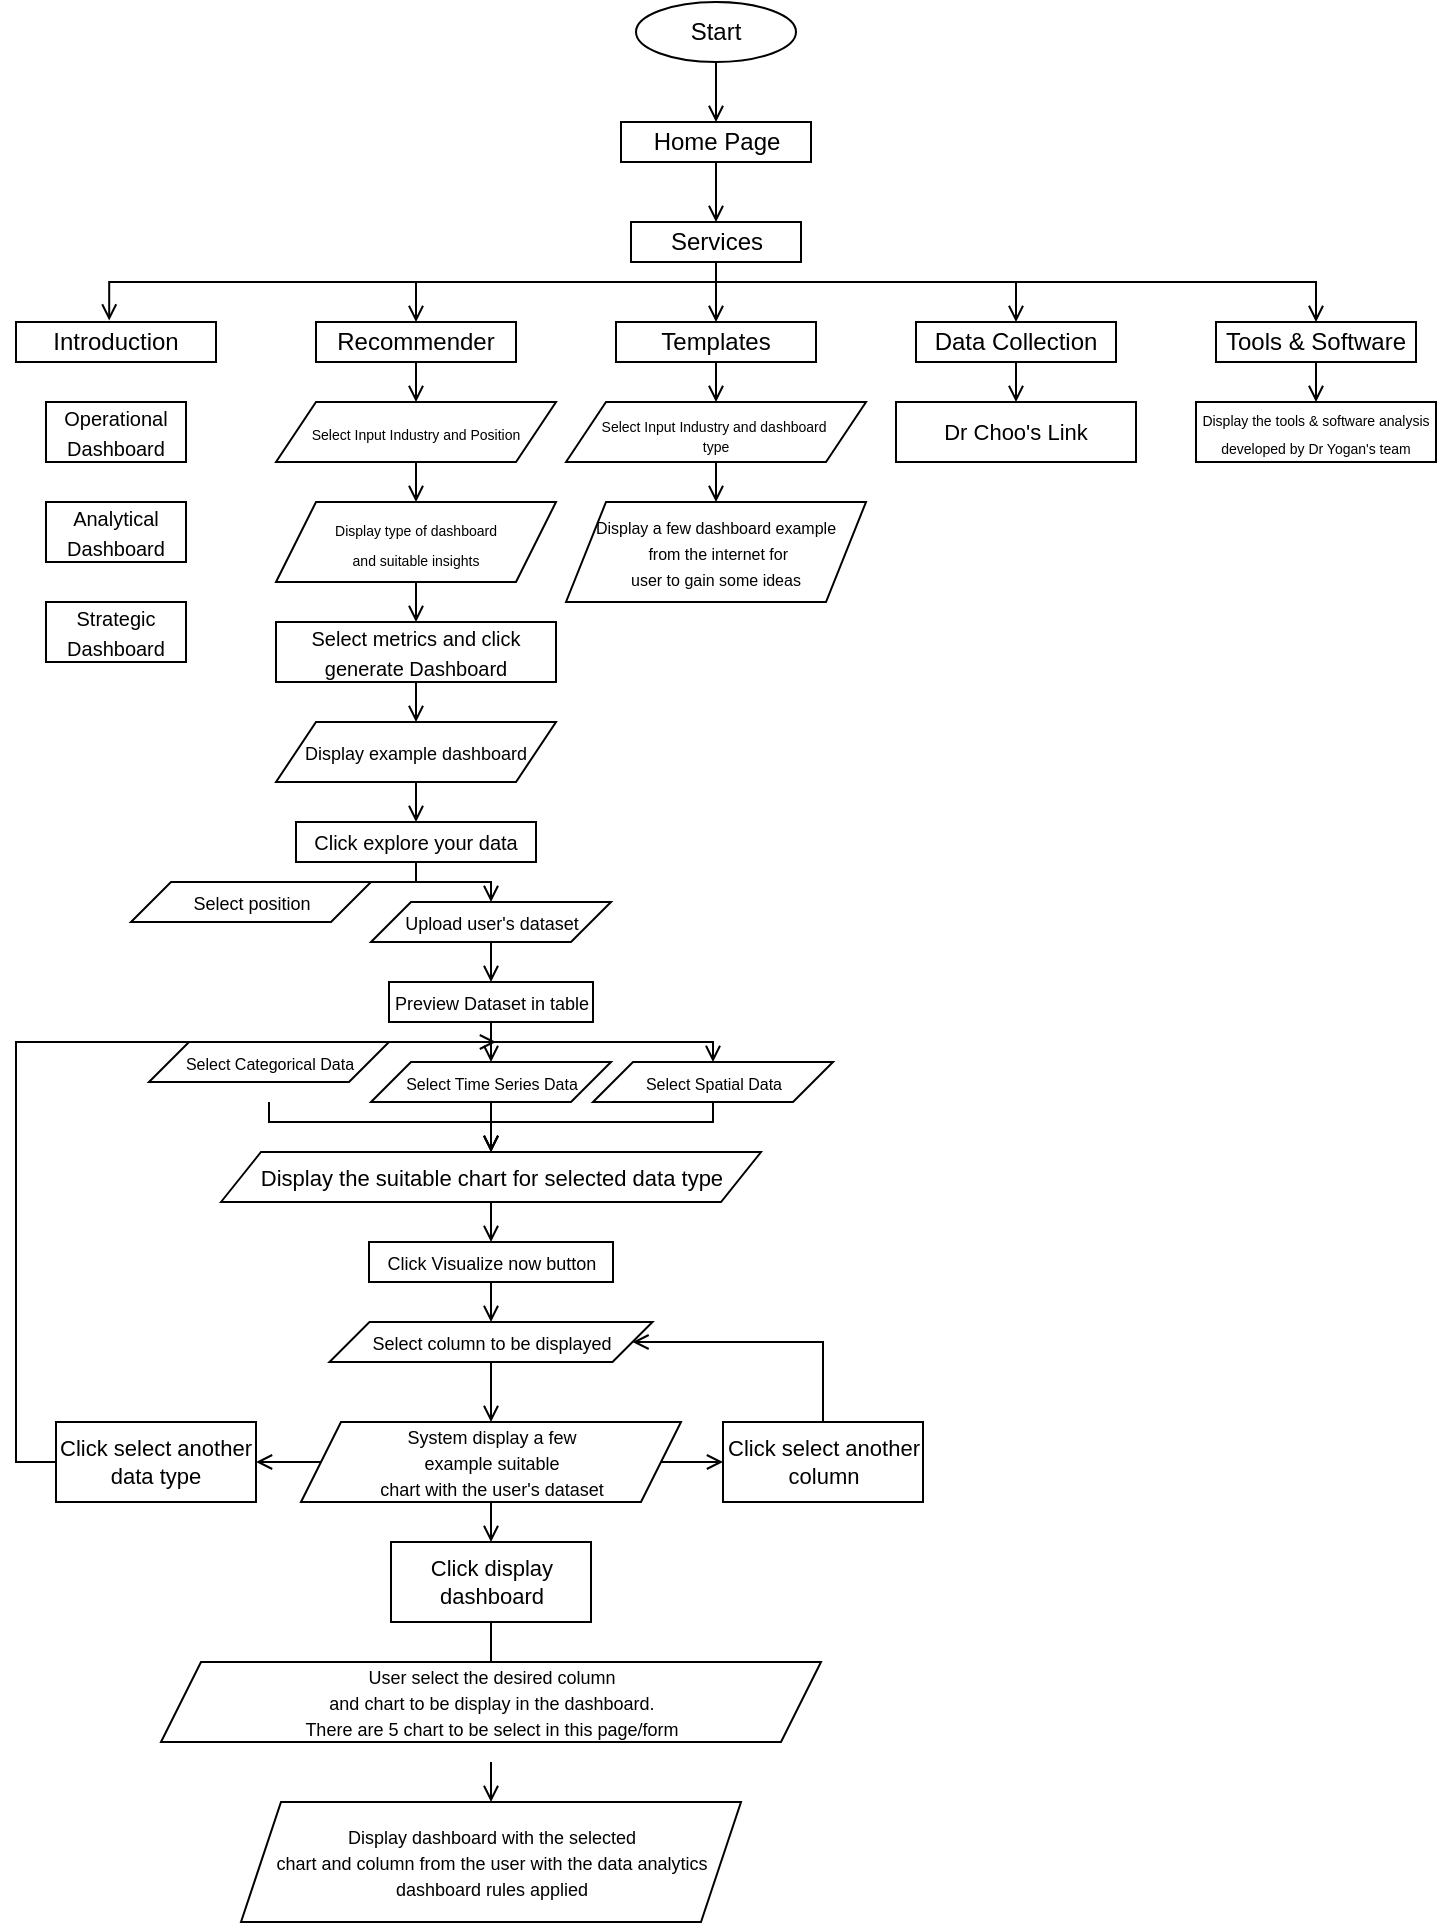 <mxfile version="21.3.6" type="device">
  <diagram id="C5RBs43oDa-KdzZeNtuy" name="Page-1">
    <mxGraphModel dx="1078" dy="531" grid="1" gridSize="10" guides="1" tooltips="1" connect="1" arrows="1" fold="1" page="1" pageScale="1" pageWidth="827" pageHeight="1169" math="0" shadow="0">
      <root>
        <mxCell id="WIyWlLk6GJQsqaUBKTNV-0" />
        <mxCell id="WIyWlLk6GJQsqaUBKTNV-1" parent="WIyWlLk6GJQsqaUBKTNV-0" />
        <mxCell id="pL8ATIALUUYp6KVzmLYF-34" style="edgeStyle=none;shape=connector;curved=1;rounded=0;orthogonalLoop=1;jettySize=auto;html=1;exitX=0.5;exitY=1;exitDx=0;exitDy=0;entryX=0.5;entryY=0;entryDx=0;entryDy=0;labelBackgroundColor=default;strokeColor=default;fontFamily=Helvetica;fontSize=11;fontColor=default;endArrow=open;sourcePerimeterSpacing=8;targetPerimeterSpacing=8;" edge="1" parent="WIyWlLk6GJQsqaUBKTNV-1" source="pL8ATIALUUYp6KVzmLYF-1" target="pL8ATIALUUYp6KVzmLYF-2">
          <mxGeometry relative="1" as="geometry" />
        </mxCell>
        <mxCell id="pL8ATIALUUYp6KVzmLYF-1" value="Start" style="ellipse;whiteSpace=wrap;html=1;" vertex="1" parent="WIyWlLk6GJQsqaUBKTNV-1">
          <mxGeometry x="370" y="20" width="80" height="30" as="geometry" />
        </mxCell>
        <mxCell id="pL8ATIALUUYp6KVzmLYF-35" style="edgeStyle=none;shape=connector;curved=1;rounded=0;orthogonalLoop=1;jettySize=auto;html=1;exitX=0.5;exitY=1;exitDx=0;exitDy=0;entryX=0.5;entryY=0;entryDx=0;entryDy=0;labelBackgroundColor=default;strokeColor=default;fontFamily=Helvetica;fontSize=11;fontColor=default;endArrow=open;sourcePerimeterSpacing=8;targetPerimeterSpacing=8;" edge="1" parent="WIyWlLk6GJQsqaUBKTNV-1" source="pL8ATIALUUYp6KVzmLYF-2" target="pL8ATIALUUYp6KVzmLYF-3">
          <mxGeometry relative="1" as="geometry" />
        </mxCell>
        <mxCell id="pL8ATIALUUYp6KVzmLYF-2" value="Home Page" style="rounded=0;whiteSpace=wrap;html=1;" vertex="1" parent="WIyWlLk6GJQsqaUBKTNV-1">
          <mxGeometry x="362.5" y="80" width="95" height="20" as="geometry" />
        </mxCell>
        <mxCell id="pL8ATIALUUYp6KVzmLYF-36" style="edgeStyle=none;shape=connector;curved=1;rounded=0;orthogonalLoop=1;jettySize=auto;html=1;exitX=0.5;exitY=1;exitDx=0;exitDy=0;entryX=0.5;entryY=0;entryDx=0;entryDy=0;labelBackgroundColor=default;strokeColor=default;fontFamily=Helvetica;fontSize=11;fontColor=default;endArrow=open;sourcePerimeterSpacing=8;targetPerimeterSpacing=8;" edge="1" parent="WIyWlLk6GJQsqaUBKTNV-1" source="pL8ATIALUUYp6KVzmLYF-3" target="pL8ATIALUUYp6KVzmLYF-6">
          <mxGeometry relative="1" as="geometry" />
        </mxCell>
        <mxCell id="pL8ATIALUUYp6KVzmLYF-37" style="edgeStyle=orthogonalEdgeStyle;shape=connector;rounded=0;orthogonalLoop=1;jettySize=auto;html=1;exitX=0.5;exitY=1;exitDx=0;exitDy=0;entryX=0.5;entryY=0;entryDx=0;entryDy=0;labelBackgroundColor=default;strokeColor=default;fontFamily=Helvetica;fontSize=11;fontColor=default;endArrow=open;sourcePerimeterSpacing=8;targetPerimeterSpacing=8;" edge="1" parent="WIyWlLk6GJQsqaUBKTNV-1" source="pL8ATIALUUYp6KVzmLYF-3" target="pL8ATIALUUYp6KVzmLYF-5">
          <mxGeometry relative="1" as="geometry">
            <Array as="points">
              <mxPoint x="410" y="160" />
              <mxPoint x="260" y="160" />
            </Array>
          </mxGeometry>
        </mxCell>
        <mxCell id="pL8ATIALUUYp6KVzmLYF-38" style="edgeStyle=orthogonalEdgeStyle;shape=connector;rounded=0;orthogonalLoop=1;jettySize=auto;html=1;exitX=0.5;exitY=1;exitDx=0;exitDy=0;entryX=0.466;entryY=-0.036;entryDx=0;entryDy=0;entryPerimeter=0;labelBackgroundColor=default;strokeColor=default;fontFamily=Helvetica;fontSize=11;fontColor=default;endArrow=open;sourcePerimeterSpacing=8;targetPerimeterSpacing=8;" edge="1" parent="WIyWlLk6GJQsqaUBKTNV-1" source="pL8ATIALUUYp6KVzmLYF-3" target="pL8ATIALUUYp6KVzmLYF-4">
          <mxGeometry relative="1" as="geometry">
            <Array as="points">
              <mxPoint x="410" y="160" />
              <mxPoint x="107" y="160" />
            </Array>
          </mxGeometry>
        </mxCell>
        <mxCell id="pL8ATIALUUYp6KVzmLYF-39" style="edgeStyle=orthogonalEdgeStyle;shape=connector;rounded=0;orthogonalLoop=1;jettySize=auto;html=1;exitX=0.5;exitY=1;exitDx=0;exitDy=0;entryX=0.5;entryY=0;entryDx=0;entryDy=0;labelBackgroundColor=default;strokeColor=default;fontFamily=Helvetica;fontSize=11;fontColor=default;endArrow=open;sourcePerimeterSpacing=8;targetPerimeterSpacing=8;" edge="1" parent="WIyWlLk6GJQsqaUBKTNV-1" source="pL8ATIALUUYp6KVzmLYF-3" target="pL8ATIALUUYp6KVzmLYF-7">
          <mxGeometry relative="1" as="geometry">
            <Array as="points">
              <mxPoint x="410" y="160" />
              <mxPoint x="560" y="160" />
            </Array>
          </mxGeometry>
        </mxCell>
        <mxCell id="pL8ATIALUUYp6KVzmLYF-40" style="edgeStyle=orthogonalEdgeStyle;shape=connector;rounded=0;orthogonalLoop=1;jettySize=auto;html=1;exitX=0.5;exitY=1;exitDx=0;exitDy=0;entryX=0.5;entryY=0;entryDx=0;entryDy=0;labelBackgroundColor=default;strokeColor=default;fontFamily=Helvetica;fontSize=11;fontColor=default;endArrow=open;sourcePerimeterSpacing=8;targetPerimeterSpacing=8;" edge="1" parent="WIyWlLk6GJQsqaUBKTNV-1" source="pL8ATIALUUYp6KVzmLYF-3" target="pL8ATIALUUYp6KVzmLYF-8">
          <mxGeometry relative="1" as="geometry">
            <Array as="points">
              <mxPoint x="410" y="160" />
              <mxPoint x="710" y="160" />
            </Array>
          </mxGeometry>
        </mxCell>
        <mxCell id="pL8ATIALUUYp6KVzmLYF-3" value="Services" style="rounded=0;whiteSpace=wrap;html=1;" vertex="1" parent="WIyWlLk6GJQsqaUBKTNV-1">
          <mxGeometry x="367.5" y="130" width="85" height="20" as="geometry" />
        </mxCell>
        <mxCell id="pL8ATIALUUYp6KVzmLYF-4" value="Introduction" style="rounded=0;whiteSpace=wrap;html=1;" vertex="1" parent="WIyWlLk6GJQsqaUBKTNV-1">
          <mxGeometry x="60" y="180" width="100" height="20" as="geometry" />
        </mxCell>
        <mxCell id="pL8ATIALUUYp6KVzmLYF-25" style="edgeStyle=none;curved=1;rounded=0;orthogonalLoop=1;jettySize=auto;html=1;exitX=0.5;exitY=1;exitDx=0;exitDy=0;entryX=0.5;entryY=0;entryDx=0;entryDy=0;endArrow=open;sourcePerimeterSpacing=8;targetPerimeterSpacing=8;" edge="1" parent="WIyWlLk6GJQsqaUBKTNV-1" source="pL8ATIALUUYp6KVzmLYF-5" target="pL8ATIALUUYp6KVzmLYF-14">
          <mxGeometry relative="1" as="geometry" />
        </mxCell>
        <mxCell id="pL8ATIALUUYp6KVzmLYF-5" value="Recommender" style="rounded=0;whiteSpace=wrap;html=1;" vertex="1" parent="WIyWlLk6GJQsqaUBKTNV-1">
          <mxGeometry x="210" y="180" width="100" height="20" as="geometry" />
        </mxCell>
        <mxCell id="pL8ATIALUUYp6KVzmLYF-76" style="edgeStyle=none;shape=connector;curved=1;rounded=0;orthogonalLoop=1;jettySize=auto;html=1;exitX=0.5;exitY=1;exitDx=0;exitDy=0;entryX=0.5;entryY=0;entryDx=0;entryDy=0;labelBackgroundColor=default;strokeColor=default;fontFamily=Helvetica;fontSize=11;fontColor=default;endArrow=open;sourcePerimeterSpacing=8;targetPerimeterSpacing=8;" edge="1" parent="WIyWlLk6GJQsqaUBKTNV-1" source="pL8ATIALUUYp6KVzmLYF-6" target="pL8ATIALUUYp6KVzmLYF-75">
          <mxGeometry relative="1" as="geometry" />
        </mxCell>
        <mxCell id="pL8ATIALUUYp6KVzmLYF-6" value="Templates" style="rounded=0;whiteSpace=wrap;html=1;" vertex="1" parent="WIyWlLk6GJQsqaUBKTNV-1">
          <mxGeometry x="360" y="180" width="100" height="20" as="geometry" />
        </mxCell>
        <mxCell id="pL8ATIALUUYp6KVzmLYF-80" style="edgeStyle=none;shape=connector;curved=1;rounded=0;orthogonalLoop=1;jettySize=auto;html=1;exitX=0.5;exitY=1;exitDx=0;exitDy=0;entryX=0.5;entryY=0;entryDx=0;entryDy=0;labelBackgroundColor=default;strokeColor=default;fontFamily=Helvetica;fontSize=11;fontColor=default;endArrow=open;sourcePerimeterSpacing=8;targetPerimeterSpacing=8;" edge="1" parent="WIyWlLk6GJQsqaUBKTNV-1" source="pL8ATIALUUYp6KVzmLYF-7" target="pL8ATIALUUYp6KVzmLYF-79">
          <mxGeometry relative="1" as="geometry" />
        </mxCell>
        <mxCell id="pL8ATIALUUYp6KVzmLYF-7" value="Data Collection" style="rounded=0;whiteSpace=wrap;html=1;" vertex="1" parent="WIyWlLk6GJQsqaUBKTNV-1">
          <mxGeometry x="510" y="180" width="100" height="20" as="geometry" />
        </mxCell>
        <mxCell id="pL8ATIALUUYp6KVzmLYF-82" style="edgeStyle=none;shape=connector;curved=1;rounded=0;orthogonalLoop=1;jettySize=auto;html=1;exitX=0.5;exitY=1;exitDx=0;exitDy=0;entryX=0.5;entryY=0;entryDx=0;entryDy=0;labelBackgroundColor=default;strokeColor=default;fontFamily=Helvetica;fontSize=11;fontColor=default;endArrow=open;sourcePerimeterSpacing=8;targetPerimeterSpacing=8;" edge="1" parent="WIyWlLk6GJQsqaUBKTNV-1" source="pL8ATIALUUYp6KVzmLYF-8" target="pL8ATIALUUYp6KVzmLYF-81">
          <mxGeometry relative="1" as="geometry" />
        </mxCell>
        <mxCell id="pL8ATIALUUYp6KVzmLYF-8" value="Tools &amp;amp; Software" style="rounded=0;whiteSpace=wrap;html=1;" vertex="1" parent="WIyWlLk6GJQsqaUBKTNV-1">
          <mxGeometry x="660" y="180" width="100" height="20" as="geometry" />
        </mxCell>
        <mxCell id="pL8ATIALUUYp6KVzmLYF-9" value="&lt;font style=&quot;font-size: 10px;&quot;&gt;Operational Dashboard&lt;/font&gt;" style="rounded=0;whiteSpace=wrap;html=1;" vertex="1" parent="WIyWlLk6GJQsqaUBKTNV-1">
          <mxGeometry x="75" y="220" width="70" height="30" as="geometry" />
        </mxCell>
        <mxCell id="pL8ATIALUUYp6KVzmLYF-11" value="&lt;font style=&quot;font-size: 10px;&quot;&gt;Analytical&lt;br&gt;Dashboard&lt;/font&gt;" style="rounded=0;whiteSpace=wrap;html=1;" vertex="1" parent="WIyWlLk6GJQsqaUBKTNV-1">
          <mxGeometry x="75" y="270" width="70" height="30" as="geometry" />
        </mxCell>
        <mxCell id="pL8ATIALUUYp6KVzmLYF-12" value="&lt;font style=&quot;font-size: 10px;&quot;&gt;Strategic Dashboard&lt;/font&gt;" style="rounded=0;whiteSpace=wrap;html=1;" vertex="1" parent="WIyWlLk6GJQsqaUBKTNV-1">
          <mxGeometry x="75" y="320" width="70" height="30" as="geometry" />
        </mxCell>
        <mxCell id="pL8ATIALUUYp6KVzmLYF-26" style="edgeStyle=none;curved=1;rounded=0;orthogonalLoop=1;jettySize=auto;html=1;exitX=0.5;exitY=1;exitDx=0;exitDy=0;entryX=0.5;entryY=0;entryDx=0;entryDy=0;endArrow=open;sourcePerimeterSpacing=8;targetPerimeterSpacing=8;" edge="1" parent="WIyWlLk6GJQsqaUBKTNV-1" source="pL8ATIALUUYp6KVzmLYF-14" target="pL8ATIALUUYp6KVzmLYF-17">
          <mxGeometry relative="1" as="geometry" />
        </mxCell>
        <mxCell id="pL8ATIALUUYp6KVzmLYF-14" value="&lt;font style=&quot;font-size: 7px;&quot;&gt;Select Input Industry and Position&lt;/font&gt;" style="shape=parallelogram;perimeter=parallelogramPerimeter;whiteSpace=wrap;html=1;fixedSize=1;" vertex="1" parent="WIyWlLk6GJQsqaUBKTNV-1">
          <mxGeometry x="190" y="220" width="140" height="30" as="geometry" />
        </mxCell>
        <mxCell id="pL8ATIALUUYp6KVzmLYF-27" style="edgeStyle=none;curved=1;rounded=0;orthogonalLoop=1;jettySize=auto;html=1;exitX=0.5;exitY=1;exitDx=0;exitDy=0;entryX=0.5;entryY=0;entryDx=0;entryDy=0;endArrow=open;sourcePerimeterSpacing=8;targetPerimeterSpacing=8;" edge="1" parent="WIyWlLk6GJQsqaUBKTNV-1" source="pL8ATIALUUYp6KVzmLYF-17" target="pL8ATIALUUYp6KVzmLYF-18">
          <mxGeometry relative="1" as="geometry" />
        </mxCell>
        <mxCell id="pL8ATIALUUYp6KVzmLYF-17" value="&lt;span style=&quot;font-size: 7px;&quot;&gt;Display type of dashboard &lt;br&gt;and suitable insights&lt;/span&gt;" style="shape=parallelogram;perimeter=parallelogramPerimeter;whiteSpace=wrap;html=1;fixedSize=1;" vertex="1" parent="WIyWlLk6GJQsqaUBKTNV-1">
          <mxGeometry x="190" y="270" width="140" height="40" as="geometry" />
        </mxCell>
        <mxCell id="pL8ATIALUUYp6KVzmLYF-28" style="edgeStyle=none;curved=1;rounded=0;orthogonalLoop=1;jettySize=auto;html=1;exitX=0.5;exitY=1;exitDx=0;exitDy=0;entryX=0.5;entryY=0;entryDx=0;entryDy=0;endArrow=open;sourcePerimeterSpacing=8;targetPerimeterSpacing=8;" edge="1" parent="WIyWlLk6GJQsqaUBKTNV-1" source="pL8ATIALUUYp6KVzmLYF-18" target="pL8ATIALUUYp6KVzmLYF-20">
          <mxGeometry relative="1" as="geometry" />
        </mxCell>
        <mxCell id="pL8ATIALUUYp6KVzmLYF-18" value="&lt;font style=&quot;font-size: 10px;&quot;&gt;Select metrics and click generate Dashboard&lt;/font&gt;" style="rounded=0;whiteSpace=wrap;html=1;" vertex="1" parent="WIyWlLk6GJQsqaUBKTNV-1">
          <mxGeometry x="190" y="330" width="140" height="30" as="geometry" />
        </mxCell>
        <mxCell id="pL8ATIALUUYp6KVzmLYF-29" style="edgeStyle=none;shape=connector;curved=1;rounded=0;orthogonalLoop=1;jettySize=auto;html=1;exitX=0.5;exitY=1;exitDx=0;exitDy=0;entryX=0.5;entryY=0;entryDx=0;entryDy=0;labelBackgroundColor=default;strokeColor=default;fontFamily=Helvetica;fontSize=11;fontColor=default;endArrow=open;sourcePerimeterSpacing=8;targetPerimeterSpacing=8;" edge="1" parent="WIyWlLk6GJQsqaUBKTNV-1" source="pL8ATIALUUYp6KVzmLYF-20" target="pL8ATIALUUYp6KVzmLYF-21">
          <mxGeometry relative="1" as="geometry" />
        </mxCell>
        <mxCell id="pL8ATIALUUYp6KVzmLYF-20" value="&lt;font style=&quot;font-size: 9px;&quot;&gt;Display example dashboard&lt;/font&gt;" style="shape=parallelogram;perimeter=parallelogramPerimeter;whiteSpace=wrap;html=1;fixedSize=1;" vertex="1" parent="WIyWlLk6GJQsqaUBKTNV-1">
          <mxGeometry x="190" y="380" width="140" height="30" as="geometry" />
        </mxCell>
        <mxCell id="pL8ATIALUUYp6KVzmLYF-30" style="edgeStyle=orthogonalEdgeStyle;shape=connector;rounded=0;orthogonalLoop=1;jettySize=auto;html=1;exitX=0.5;exitY=1;exitDx=0;exitDy=0;entryX=0.5;entryY=0;entryDx=0;entryDy=0;labelBackgroundColor=default;strokeColor=default;fontFamily=Helvetica;fontSize=11;fontColor=default;endArrow=open;sourcePerimeterSpacing=8;targetPerimeterSpacing=8;" edge="1" parent="WIyWlLk6GJQsqaUBKTNV-1" source="pL8ATIALUUYp6KVzmLYF-21">
          <mxGeometry relative="1" as="geometry">
            <mxPoint x="177.5" y="470" as="targetPoint" />
            <Array as="points">
              <mxPoint x="260" y="460" />
              <mxPoint x="177" y="460" />
            </Array>
          </mxGeometry>
        </mxCell>
        <mxCell id="pL8ATIALUUYp6KVzmLYF-32" style="edgeStyle=orthogonalEdgeStyle;shape=connector;rounded=0;orthogonalLoop=1;jettySize=auto;html=1;exitX=0.5;exitY=1;exitDx=0;exitDy=0;entryX=0.5;entryY=0;entryDx=0;entryDy=0;labelBackgroundColor=default;strokeColor=default;fontFamily=Helvetica;fontSize=11;fontColor=default;endArrow=open;sourcePerimeterSpacing=8;targetPerimeterSpacing=8;" edge="1" parent="WIyWlLk6GJQsqaUBKTNV-1" source="pL8ATIALUUYp6KVzmLYF-21" target="pL8ATIALUUYp6KVzmLYF-23">
          <mxGeometry relative="1" as="geometry">
            <Array as="points">
              <mxPoint x="260" y="460" />
              <mxPoint x="297" y="460" />
            </Array>
          </mxGeometry>
        </mxCell>
        <mxCell id="pL8ATIALUUYp6KVzmLYF-21" value="&lt;font style=&quot;font-size: 10px;&quot;&gt;Click explore your data&lt;/font&gt;" style="rounded=0;whiteSpace=wrap;html=1;" vertex="1" parent="WIyWlLk6GJQsqaUBKTNV-1">
          <mxGeometry x="200" y="430" width="120" height="20" as="geometry" />
        </mxCell>
        <mxCell id="pL8ATIALUUYp6KVzmLYF-22" value="&lt;font style=&quot;font-size: 9px;&quot;&gt;Select position&lt;/font&gt;" style="shape=parallelogram;perimeter=parallelogramPerimeter;whiteSpace=wrap;html=1;fixedSize=1;" vertex="1" parent="WIyWlLk6GJQsqaUBKTNV-1">
          <mxGeometry x="117.5" y="460" width="120" height="20" as="geometry" />
        </mxCell>
        <mxCell id="pL8ATIALUUYp6KVzmLYF-33" style="edgeStyle=none;shape=connector;curved=1;rounded=0;orthogonalLoop=1;jettySize=auto;html=1;exitX=0.5;exitY=1;exitDx=0;exitDy=0;entryX=0.5;entryY=0;entryDx=0;entryDy=0;labelBackgroundColor=default;strokeColor=default;fontFamily=Helvetica;fontSize=11;fontColor=default;endArrow=open;sourcePerimeterSpacing=8;targetPerimeterSpacing=8;" edge="1" parent="WIyWlLk6GJQsqaUBKTNV-1" source="pL8ATIALUUYp6KVzmLYF-23" target="pL8ATIALUUYp6KVzmLYF-24">
          <mxGeometry relative="1" as="geometry" />
        </mxCell>
        <mxCell id="pL8ATIALUUYp6KVzmLYF-23" value="&lt;font style=&quot;font-size: 9px;&quot;&gt;Upload user&#39;s dataset&lt;/font&gt;" style="shape=parallelogram;perimeter=parallelogramPerimeter;whiteSpace=wrap;html=1;fixedSize=1;" vertex="1" parent="WIyWlLk6GJQsqaUBKTNV-1">
          <mxGeometry x="237.5" y="470" width="120" height="20" as="geometry" />
        </mxCell>
        <mxCell id="pL8ATIALUUYp6KVzmLYF-44" style="edgeStyle=none;shape=connector;curved=1;rounded=0;orthogonalLoop=1;jettySize=auto;html=1;exitX=0.5;exitY=1;exitDx=0;exitDy=0;entryX=0.5;entryY=0;entryDx=0;entryDy=0;labelBackgroundColor=default;strokeColor=default;fontFamily=Helvetica;fontSize=11;fontColor=default;endArrow=open;sourcePerimeterSpacing=8;targetPerimeterSpacing=8;" edge="1" parent="WIyWlLk6GJQsqaUBKTNV-1" source="pL8ATIALUUYp6KVzmLYF-24" target="pL8ATIALUUYp6KVzmLYF-42">
          <mxGeometry relative="1" as="geometry" />
        </mxCell>
        <mxCell id="pL8ATIALUUYp6KVzmLYF-45" style="edgeStyle=orthogonalEdgeStyle;shape=connector;rounded=0;orthogonalLoop=1;jettySize=auto;html=1;exitX=0.5;exitY=1;exitDx=0;exitDy=0;entryX=0.5;entryY=0;entryDx=0;entryDy=0;labelBackgroundColor=default;strokeColor=default;fontFamily=Helvetica;fontSize=11;fontColor=default;endArrow=open;sourcePerimeterSpacing=8;targetPerimeterSpacing=8;" edge="1" parent="WIyWlLk6GJQsqaUBKTNV-1" source="pL8ATIALUUYp6KVzmLYF-24">
          <mxGeometry relative="1" as="geometry">
            <mxPoint x="186.5" y="550" as="targetPoint" />
            <Array as="points">
              <mxPoint x="297" y="540" />
              <mxPoint x="187" y="540" />
            </Array>
          </mxGeometry>
        </mxCell>
        <mxCell id="pL8ATIALUUYp6KVzmLYF-46" style="edgeStyle=orthogonalEdgeStyle;shape=connector;rounded=0;orthogonalLoop=1;jettySize=auto;html=1;exitX=0.5;exitY=1;exitDx=0;exitDy=0;entryX=0.5;entryY=0;entryDx=0;entryDy=0;labelBackgroundColor=default;strokeColor=default;fontFamily=Helvetica;fontSize=11;fontColor=default;endArrow=open;sourcePerimeterSpacing=8;targetPerimeterSpacing=8;" edge="1" parent="WIyWlLk6GJQsqaUBKTNV-1" source="pL8ATIALUUYp6KVzmLYF-24" target="pL8ATIALUUYp6KVzmLYF-43">
          <mxGeometry relative="1" as="geometry">
            <Array as="points">
              <mxPoint x="297" y="540" />
              <mxPoint x="409" y="540" />
            </Array>
          </mxGeometry>
        </mxCell>
        <mxCell id="pL8ATIALUUYp6KVzmLYF-24" value="&lt;font style=&quot;font-size: 9px;&quot;&gt;Preview Dataset in table&lt;/font&gt;" style="rounded=0;whiteSpace=wrap;html=1;" vertex="1" parent="WIyWlLk6GJQsqaUBKTNV-1">
          <mxGeometry x="246.5" y="510" width="102" height="20" as="geometry" />
        </mxCell>
        <mxCell id="pL8ATIALUUYp6KVzmLYF-53" style="edgeStyle=orthogonalEdgeStyle;shape=connector;rounded=0;orthogonalLoop=1;jettySize=auto;html=1;exitX=0.5;exitY=1;exitDx=0;exitDy=0;entryX=0.5;entryY=0;entryDx=0;entryDy=0;labelBackgroundColor=default;strokeColor=default;fontFamily=Helvetica;fontSize=11;fontColor=default;endArrow=open;sourcePerimeterSpacing=8;targetPerimeterSpacing=8;" edge="1" parent="WIyWlLk6GJQsqaUBKTNV-1" target="pL8ATIALUUYp6KVzmLYF-47">
          <mxGeometry relative="1" as="geometry">
            <mxPoint x="186.5" y="570" as="sourcePoint" />
            <Array as="points">
              <mxPoint x="187" y="580" />
              <mxPoint x="297" y="580" />
            </Array>
          </mxGeometry>
        </mxCell>
        <mxCell id="pL8ATIALUUYp6KVzmLYF-41" value="&lt;font style=&quot;font-size: 8px;&quot;&gt;Select Categorical Data&lt;/font&gt;" style="shape=parallelogram;perimeter=parallelogramPerimeter;whiteSpace=wrap;html=1;fixedSize=1;fontFamily=Helvetica;fontSize=11;fontColor=default;" vertex="1" parent="WIyWlLk6GJQsqaUBKTNV-1">
          <mxGeometry x="126.5" y="540" width="120" height="20" as="geometry" />
        </mxCell>
        <mxCell id="pL8ATIALUUYp6KVzmLYF-51" style="edgeStyle=none;shape=connector;curved=1;rounded=0;orthogonalLoop=1;jettySize=auto;html=1;exitX=0.5;exitY=1;exitDx=0;exitDy=0;entryX=0.5;entryY=0;entryDx=0;entryDy=0;labelBackgroundColor=default;strokeColor=default;fontFamily=Helvetica;fontSize=11;fontColor=default;endArrow=open;sourcePerimeterSpacing=8;targetPerimeterSpacing=8;" edge="1" parent="WIyWlLk6GJQsqaUBKTNV-1" source="pL8ATIALUUYp6KVzmLYF-42" target="pL8ATIALUUYp6KVzmLYF-47">
          <mxGeometry relative="1" as="geometry" />
        </mxCell>
        <mxCell id="pL8ATIALUUYp6KVzmLYF-42" value="&lt;font style=&quot;font-size: 8px;&quot;&gt;Select Time Series Data&lt;/font&gt;" style="shape=parallelogram;perimeter=parallelogramPerimeter;whiteSpace=wrap;html=1;fixedSize=1;fontFamily=Helvetica;fontSize=11;fontColor=default;" vertex="1" parent="WIyWlLk6GJQsqaUBKTNV-1">
          <mxGeometry x="237.5" y="550" width="120" height="20" as="geometry" />
        </mxCell>
        <mxCell id="pL8ATIALUUYp6KVzmLYF-52" style="edgeStyle=orthogonalEdgeStyle;shape=connector;rounded=0;orthogonalLoop=1;jettySize=auto;html=1;exitX=0.5;exitY=1;exitDx=0;exitDy=0;entryX=0.5;entryY=0;entryDx=0;entryDy=0;labelBackgroundColor=default;strokeColor=default;fontFamily=Helvetica;fontSize=11;fontColor=default;endArrow=open;sourcePerimeterSpacing=8;targetPerimeterSpacing=8;" edge="1" parent="WIyWlLk6GJQsqaUBKTNV-1" source="pL8ATIALUUYp6KVzmLYF-43" target="pL8ATIALUUYp6KVzmLYF-47">
          <mxGeometry relative="1" as="geometry">
            <Array as="points">
              <mxPoint x="409" y="580" />
              <mxPoint x="297" y="580" />
            </Array>
          </mxGeometry>
        </mxCell>
        <mxCell id="pL8ATIALUUYp6KVzmLYF-43" value="&lt;font style=&quot;font-size: 8px;&quot;&gt;Select Spatial Data&lt;/font&gt;" style="shape=parallelogram;perimeter=parallelogramPerimeter;whiteSpace=wrap;html=1;fixedSize=1;fontFamily=Helvetica;fontSize=11;fontColor=default;" vertex="1" parent="WIyWlLk6GJQsqaUBKTNV-1">
          <mxGeometry x="348.5" y="550" width="120" height="20" as="geometry" />
        </mxCell>
        <mxCell id="pL8ATIALUUYp6KVzmLYF-55" style="edgeStyle=none;shape=connector;curved=1;rounded=0;orthogonalLoop=1;jettySize=auto;html=1;exitX=0.5;exitY=1;exitDx=0;exitDy=0;entryX=0.5;entryY=0;entryDx=0;entryDy=0;labelBackgroundColor=default;strokeColor=default;fontFamily=Helvetica;fontSize=11;fontColor=default;endArrow=open;sourcePerimeterSpacing=8;targetPerimeterSpacing=8;" edge="1" parent="WIyWlLk6GJQsqaUBKTNV-1" source="pL8ATIALUUYp6KVzmLYF-47" target="pL8ATIALUUYp6KVzmLYF-54">
          <mxGeometry relative="1" as="geometry" />
        </mxCell>
        <mxCell id="pL8ATIALUUYp6KVzmLYF-47" value="Display the suitable chart for selected data type" style="shape=parallelogram;perimeter=parallelogramPerimeter;whiteSpace=wrap;html=1;fixedSize=1;fontFamily=Helvetica;fontSize=11;fontColor=default;" vertex="1" parent="WIyWlLk6GJQsqaUBKTNV-1">
          <mxGeometry x="162.5" y="595" width="270" height="25" as="geometry" />
        </mxCell>
        <mxCell id="pL8ATIALUUYp6KVzmLYF-57" style="edgeStyle=none;shape=connector;curved=1;rounded=0;orthogonalLoop=1;jettySize=auto;html=1;exitX=0.5;exitY=1;exitDx=0;exitDy=0;entryX=0.5;entryY=0;entryDx=0;entryDy=0;labelBackgroundColor=default;strokeColor=default;fontFamily=Helvetica;fontSize=11;fontColor=default;endArrow=open;sourcePerimeterSpacing=8;targetPerimeterSpacing=8;" edge="1" parent="WIyWlLk6GJQsqaUBKTNV-1" source="pL8ATIALUUYp6KVzmLYF-54" target="pL8ATIALUUYp6KVzmLYF-56">
          <mxGeometry relative="1" as="geometry" />
        </mxCell>
        <mxCell id="pL8ATIALUUYp6KVzmLYF-54" value="&lt;font style=&quot;font-size: 9px;&quot;&gt;Click Visualize now button&lt;/font&gt;" style="rounded=0;whiteSpace=wrap;html=1;fontFamily=Helvetica;fontSize=11;fontColor=default;" vertex="1" parent="WIyWlLk6GJQsqaUBKTNV-1">
          <mxGeometry x="236.5" y="640" width="122" height="20" as="geometry" />
        </mxCell>
        <mxCell id="pL8ATIALUUYp6KVzmLYF-59" style="edgeStyle=none;shape=connector;curved=1;rounded=0;orthogonalLoop=1;jettySize=auto;html=1;exitX=0.5;exitY=1;exitDx=0;exitDy=0;entryX=0.5;entryY=0;entryDx=0;entryDy=0;labelBackgroundColor=default;strokeColor=default;fontFamily=Helvetica;fontSize=11;fontColor=default;endArrow=open;sourcePerimeterSpacing=8;targetPerimeterSpacing=8;" edge="1" parent="WIyWlLk6GJQsqaUBKTNV-1" source="pL8ATIALUUYp6KVzmLYF-56" target="pL8ATIALUUYp6KVzmLYF-58">
          <mxGeometry relative="1" as="geometry" />
        </mxCell>
        <mxCell id="pL8ATIALUUYp6KVzmLYF-56" value="&lt;font style=&quot;font-size: 9px;&quot;&gt;Select column to be displayed&lt;/font&gt;" style="shape=parallelogram;perimeter=parallelogramPerimeter;whiteSpace=wrap;html=1;fixedSize=1;fontFamily=Helvetica;fontSize=11;fontColor=default;" vertex="1" parent="WIyWlLk6GJQsqaUBKTNV-1">
          <mxGeometry x="216.75" y="680" width="161.5" height="20" as="geometry" />
        </mxCell>
        <mxCell id="pL8ATIALUUYp6KVzmLYF-65" style="edgeStyle=none;shape=connector;curved=1;rounded=0;orthogonalLoop=1;jettySize=auto;html=1;exitX=1;exitY=0.5;exitDx=0;exitDy=0;entryX=0;entryY=0.5;entryDx=0;entryDy=0;labelBackgroundColor=default;strokeColor=default;fontFamily=Helvetica;fontSize=11;fontColor=default;endArrow=open;sourcePerimeterSpacing=8;targetPerimeterSpacing=8;" edge="1" parent="WIyWlLk6GJQsqaUBKTNV-1" source="pL8ATIALUUYp6KVzmLYF-58" target="pL8ATIALUUYp6KVzmLYF-64">
          <mxGeometry relative="1" as="geometry" />
        </mxCell>
        <mxCell id="pL8ATIALUUYp6KVzmLYF-66" style="edgeStyle=none;shape=connector;curved=1;rounded=0;orthogonalLoop=1;jettySize=auto;html=1;exitX=0;exitY=0.5;exitDx=0;exitDy=0;entryX=1;entryY=0.5;entryDx=0;entryDy=0;labelBackgroundColor=default;strokeColor=default;fontFamily=Helvetica;fontSize=11;fontColor=default;endArrow=open;sourcePerimeterSpacing=8;targetPerimeterSpacing=8;" edge="1" parent="WIyWlLk6GJQsqaUBKTNV-1" source="pL8ATIALUUYp6KVzmLYF-58" target="pL8ATIALUUYp6KVzmLYF-63">
          <mxGeometry relative="1" as="geometry" />
        </mxCell>
        <mxCell id="pL8ATIALUUYp6KVzmLYF-70" style="edgeStyle=none;shape=connector;curved=1;rounded=0;orthogonalLoop=1;jettySize=auto;html=1;exitX=0.5;exitY=1;exitDx=0;exitDy=0;entryX=0.5;entryY=0;entryDx=0;entryDy=0;labelBackgroundColor=default;strokeColor=default;fontFamily=Helvetica;fontSize=11;fontColor=default;endArrow=open;sourcePerimeterSpacing=8;targetPerimeterSpacing=8;" edge="1" parent="WIyWlLk6GJQsqaUBKTNV-1" source="pL8ATIALUUYp6KVzmLYF-58" target="pL8ATIALUUYp6KVzmLYF-69">
          <mxGeometry relative="1" as="geometry" />
        </mxCell>
        <mxCell id="pL8ATIALUUYp6KVzmLYF-58" value="&lt;font style=&quot;font-size: 9px;&quot;&gt;System display a few &lt;br&gt;example suitable &lt;br&gt;chart with the user&#39;s dataset&lt;/font&gt;" style="shape=parallelogram;perimeter=parallelogramPerimeter;whiteSpace=wrap;html=1;fixedSize=1;fontFamily=Helvetica;fontSize=11;fontColor=default;" vertex="1" parent="WIyWlLk6GJQsqaUBKTNV-1">
          <mxGeometry x="202.5" y="730" width="190" height="40" as="geometry" />
        </mxCell>
        <mxCell id="pL8ATIALUUYp6KVzmLYF-67" style="edgeStyle=orthogonalEdgeStyle;shape=connector;rounded=0;orthogonalLoop=1;jettySize=auto;html=1;exitX=0;exitY=0.5;exitDx=0;exitDy=0;labelBackgroundColor=default;strokeColor=default;fontFamily=Helvetica;fontSize=11;fontColor=default;endArrow=open;sourcePerimeterSpacing=8;targetPerimeterSpacing=8;" edge="1" parent="WIyWlLk6GJQsqaUBKTNV-1" source="pL8ATIALUUYp6KVzmLYF-63">
          <mxGeometry relative="1" as="geometry">
            <mxPoint x="300" y="540" as="targetPoint" />
            <Array as="points">
              <mxPoint x="60" y="750" />
              <mxPoint x="60" y="540" />
            </Array>
          </mxGeometry>
        </mxCell>
        <mxCell id="pL8ATIALUUYp6KVzmLYF-63" value="Click select another data type" style="rounded=0;whiteSpace=wrap;html=1;fontFamily=Helvetica;fontSize=11;fontColor=default;" vertex="1" parent="WIyWlLk6GJQsqaUBKTNV-1">
          <mxGeometry x="80" y="730" width="100" height="40" as="geometry" />
        </mxCell>
        <mxCell id="pL8ATIALUUYp6KVzmLYF-68" style="edgeStyle=orthogonalEdgeStyle;shape=connector;rounded=0;orthogonalLoop=1;jettySize=auto;html=1;exitX=0.5;exitY=0;exitDx=0;exitDy=0;entryX=1;entryY=0.5;entryDx=0;entryDy=0;labelBackgroundColor=default;strokeColor=default;fontFamily=Helvetica;fontSize=11;fontColor=default;endArrow=open;sourcePerimeterSpacing=8;targetPerimeterSpacing=8;" edge="1" parent="WIyWlLk6GJQsqaUBKTNV-1" source="pL8ATIALUUYp6KVzmLYF-64" target="pL8ATIALUUYp6KVzmLYF-56">
          <mxGeometry relative="1" as="geometry">
            <Array as="points">
              <mxPoint x="463" y="690" />
            </Array>
          </mxGeometry>
        </mxCell>
        <mxCell id="pL8ATIALUUYp6KVzmLYF-64" value="Click select another column" style="rounded=0;whiteSpace=wrap;html=1;fontFamily=Helvetica;fontSize=11;fontColor=default;" vertex="1" parent="WIyWlLk6GJQsqaUBKTNV-1">
          <mxGeometry x="413.5" y="730" width="100" height="40" as="geometry" />
        </mxCell>
        <mxCell id="pL8ATIALUUYp6KVzmLYF-72" style="edgeStyle=none;shape=connector;curved=1;rounded=0;orthogonalLoop=1;jettySize=auto;html=1;exitX=0.5;exitY=1;exitDx=0;exitDy=0;entryX=0.5;entryY=0;entryDx=0;entryDy=0;labelBackgroundColor=default;strokeColor=default;fontFamily=Helvetica;fontSize=11;fontColor=default;endArrow=open;sourcePerimeterSpacing=8;targetPerimeterSpacing=8;" edge="1" parent="WIyWlLk6GJQsqaUBKTNV-1" source="pL8ATIALUUYp6KVzmLYF-69">
          <mxGeometry relative="1" as="geometry">
            <mxPoint x="297.5" y="860" as="targetPoint" />
          </mxGeometry>
        </mxCell>
        <mxCell id="pL8ATIALUUYp6KVzmLYF-69" value="Click display dashboard" style="rounded=0;whiteSpace=wrap;html=1;fontFamily=Helvetica;fontSize=11;fontColor=default;" vertex="1" parent="WIyWlLk6GJQsqaUBKTNV-1">
          <mxGeometry x="247.5" y="790" width="100" height="40" as="geometry" />
        </mxCell>
        <mxCell id="pL8ATIALUUYp6KVzmLYF-74" style="edgeStyle=none;shape=connector;curved=1;rounded=0;orthogonalLoop=1;jettySize=auto;html=1;exitX=0.5;exitY=1;exitDx=0;exitDy=0;entryX=0.5;entryY=0;entryDx=0;entryDy=0;labelBackgroundColor=default;strokeColor=default;fontFamily=Helvetica;fontSize=11;fontColor=default;endArrow=open;sourcePerimeterSpacing=8;targetPerimeterSpacing=8;" edge="1" parent="WIyWlLk6GJQsqaUBKTNV-1" target="pL8ATIALUUYp6KVzmLYF-73">
          <mxGeometry relative="1" as="geometry">
            <mxPoint x="297.5" y="900" as="sourcePoint" />
          </mxGeometry>
        </mxCell>
        <mxCell id="pL8ATIALUUYp6KVzmLYF-71" value="&lt;font style=&quot;font-size: 9px;&quot;&gt;User select the desired column &lt;br&gt;and chart to be display in the dashboard. &lt;br&gt;There are 5 chart to be select in this page/form&lt;/font&gt;" style="shape=parallelogram;perimeter=parallelogramPerimeter;whiteSpace=wrap;html=1;fixedSize=1;fontFamily=Helvetica;fontSize=11;fontColor=default;" vertex="1" parent="WIyWlLk6GJQsqaUBKTNV-1">
          <mxGeometry x="132.5" y="850" width="330" height="40" as="geometry" />
        </mxCell>
        <mxCell id="pL8ATIALUUYp6KVzmLYF-73" value="&lt;font style=&quot;font-size: 9px;&quot;&gt;Display dashboard with the selected &lt;br&gt;chart and column from the user with the data analytics dashboard rules applied&lt;/font&gt;" style="shape=parallelogram;perimeter=parallelogramPerimeter;whiteSpace=wrap;html=1;fixedSize=1;fontFamily=Helvetica;fontSize=11;fontColor=default;" vertex="1" parent="WIyWlLk6GJQsqaUBKTNV-1">
          <mxGeometry x="172.5" y="920" width="250" height="60" as="geometry" />
        </mxCell>
        <mxCell id="pL8ATIALUUYp6KVzmLYF-78" style="edgeStyle=none;shape=connector;curved=1;rounded=0;orthogonalLoop=1;jettySize=auto;html=1;exitX=0.5;exitY=1;exitDx=0;exitDy=0;entryX=0.5;entryY=0;entryDx=0;entryDy=0;labelBackgroundColor=default;strokeColor=default;fontFamily=Helvetica;fontSize=11;fontColor=default;endArrow=open;sourcePerimeterSpacing=8;targetPerimeterSpacing=8;" edge="1" parent="WIyWlLk6GJQsqaUBKTNV-1" source="pL8ATIALUUYp6KVzmLYF-75" target="pL8ATIALUUYp6KVzmLYF-77">
          <mxGeometry relative="1" as="geometry" />
        </mxCell>
        <mxCell id="pL8ATIALUUYp6KVzmLYF-75" value="&lt;div style=&quot;&quot;&gt;&lt;span style=&quot;font-size: 7px; background-color: initial;&quot;&gt;Select Input Industry and dashboard&amp;nbsp;&lt;/span&gt;&lt;/div&gt;&lt;font style=&quot;font-size: 7px;&quot;&gt;&lt;div style=&quot;&quot;&gt;&lt;span style=&quot;background-color: initial;&quot;&gt;type&lt;/span&gt;&lt;/div&gt;&lt;/font&gt;" style="shape=parallelogram;perimeter=parallelogramPerimeter;whiteSpace=wrap;html=1;fixedSize=1;align=center;" vertex="1" parent="WIyWlLk6GJQsqaUBKTNV-1">
          <mxGeometry x="335" y="220" width="150" height="30" as="geometry" />
        </mxCell>
        <mxCell id="pL8ATIALUUYp6KVzmLYF-77" value="&lt;font style=&quot;&quot;&gt;&lt;font style=&quot;font-size: 8px;&quot;&gt;Display a few dashboard example&lt;br&gt;&amp;nbsp;from the internet for &lt;br&gt;user to gain some ideas&lt;/font&gt;&lt;br&gt;&lt;/font&gt;" style="shape=parallelogram;perimeter=parallelogramPerimeter;whiteSpace=wrap;html=1;fixedSize=1;fontFamily=Helvetica;fontSize=11;fontColor=default;" vertex="1" parent="WIyWlLk6GJQsqaUBKTNV-1">
          <mxGeometry x="335" y="270" width="150" height="50" as="geometry" />
        </mxCell>
        <mxCell id="pL8ATIALUUYp6KVzmLYF-79" value="Dr Choo&#39;s Link" style="rounded=0;whiteSpace=wrap;html=1;fontFamily=Helvetica;fontSize=11;fontColor=default;" vertex="1" parent="WIyWlLk6GJQsqaUBKTNV-1">
          <mxGeometry x="500" y="220" width="120" height="30" as="geometry" />
        </mxCell>
        <mxCell id="pL8ATIALUUYp6KVzmLYF-81" value="&lt;font style=&quot;font-size: 7px;&quot;&gt;Display the tools &amp;amp; software analysis developed by Dr Yogan&#39;s team&lt;/font&gt;" style="rounded=0;whiteSpace=wrap;html=1;fontFamily=Helvetica;fontSize=11;fontColor=default;" vertex="1" parent="WIyWlLk6GJQsqaUBKTNV-1">
          <mxGeometry x="650" y="220" width="120" height="30" as="geometry" />
        </mxCell>
      </root>
    </mxGraphModel>
  </diagram>
</mxfile>

